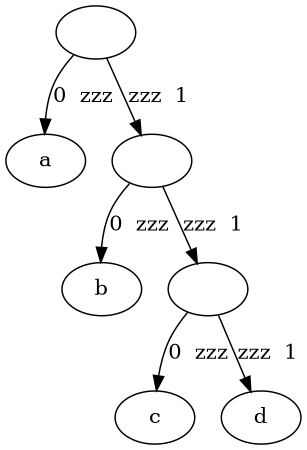 digraph G {

    size = "3,3";
    1 [ label = "" ] ;

    1 -> 2 [label = "0  zzz"];

    1 -> 3 [label = "zzz  1"];

    2 [ label = "a" ] ;

    3 [ label = "" ] ;

    3 -> 4 [label = "0  zzz", ];

    3 -> 5 [label = "zzz  1"];

    4 [ label = "b" ] ;

    5 [ label = "" ] ;

    5 -> 6 [label = "0  zzz"];

    5 -> 7 [label = "zzz  1"];

    6 [ label = "c" ] ;

    7 [ label = "d" ] ;
}

